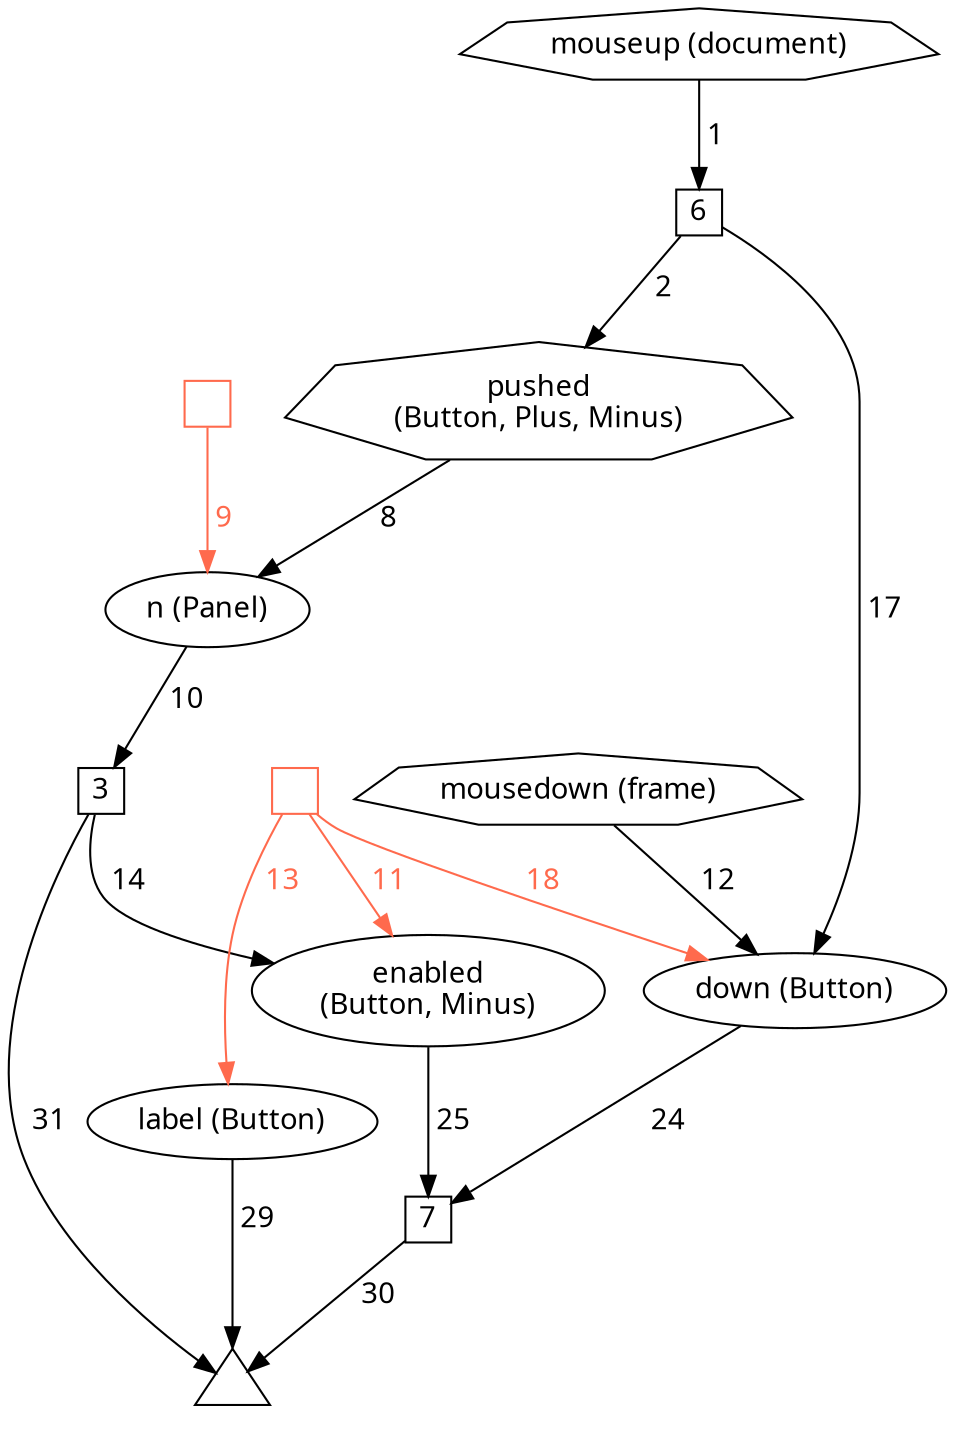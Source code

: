 digraph bender {
  node [fontname="Avenir Next"];
  edge [fontname="Avenir Next"];

  t [label="", shape=triangle, fixedsize=true, width=0.5];
  n [label="n (Panel)"];
  w3 [label="3", shape=square, fixedsize=true, width=0.3];
  enabled [label="enabled\n(Button, Minus)"]
  label [label="label (Button)"];
  mousedown [label="mousedown (frame)", shape=septagon];
  down [label="down (Button)"];
  mouseup [label="mouseup (document)", shape=septagon];
  w6 [label="6", shape=square, fixedsize=true, width=0.3];
  pushed [label="pushed\n(Button, Plus, Minus)", shape=septagon];
  w7 [label="7", shape=square, fixedsize=true, width=0.3];

  init_button [label="", shape=square, fixedsize=true, width=0.3, color="#ff6a4d"];
  init_panel [label="", shape=square, fixedsize=true, width=0.3, color="#ff6a4d"];

  mouseup -> w6 [label=" 1"];
  w6 -> pushed [label=" 2"];
  pushed -> n [label=" 8"];
  init_panel -> n [label=" 9", color="#ff6a4d", fontcolor="#ff6a4d"];
  n -> w3 [label=" 10"];
  init_button -> enabled [label=" 11", color="#ff6a4d", fontcolor="#ff6a4d"];
  mousedown -> down [label=" 12"];
  init_button -> label [label=" 13", color="#ff6a4d", fontcolor="#ff6a4d"];
  w3 -> enabled [label=" 14"];
  w6 -> down [label=" 17"];
  init_button -> down [label=" 18", color="#ff6a4d", fontcolor="#ff6a4d"];
  down -> w7 [label=" 24"];
  enabled -> w7 [label=" 25"];
  label -> t [label=" 29"];
  w7 -> t [label=" 30"];
  w3 -> t [label=" 31"];

}
